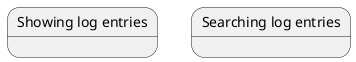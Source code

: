 @startuml homepage state

state "Showing log entries" as Shadowing
state "Searching log entries" as Searching

@enduml

